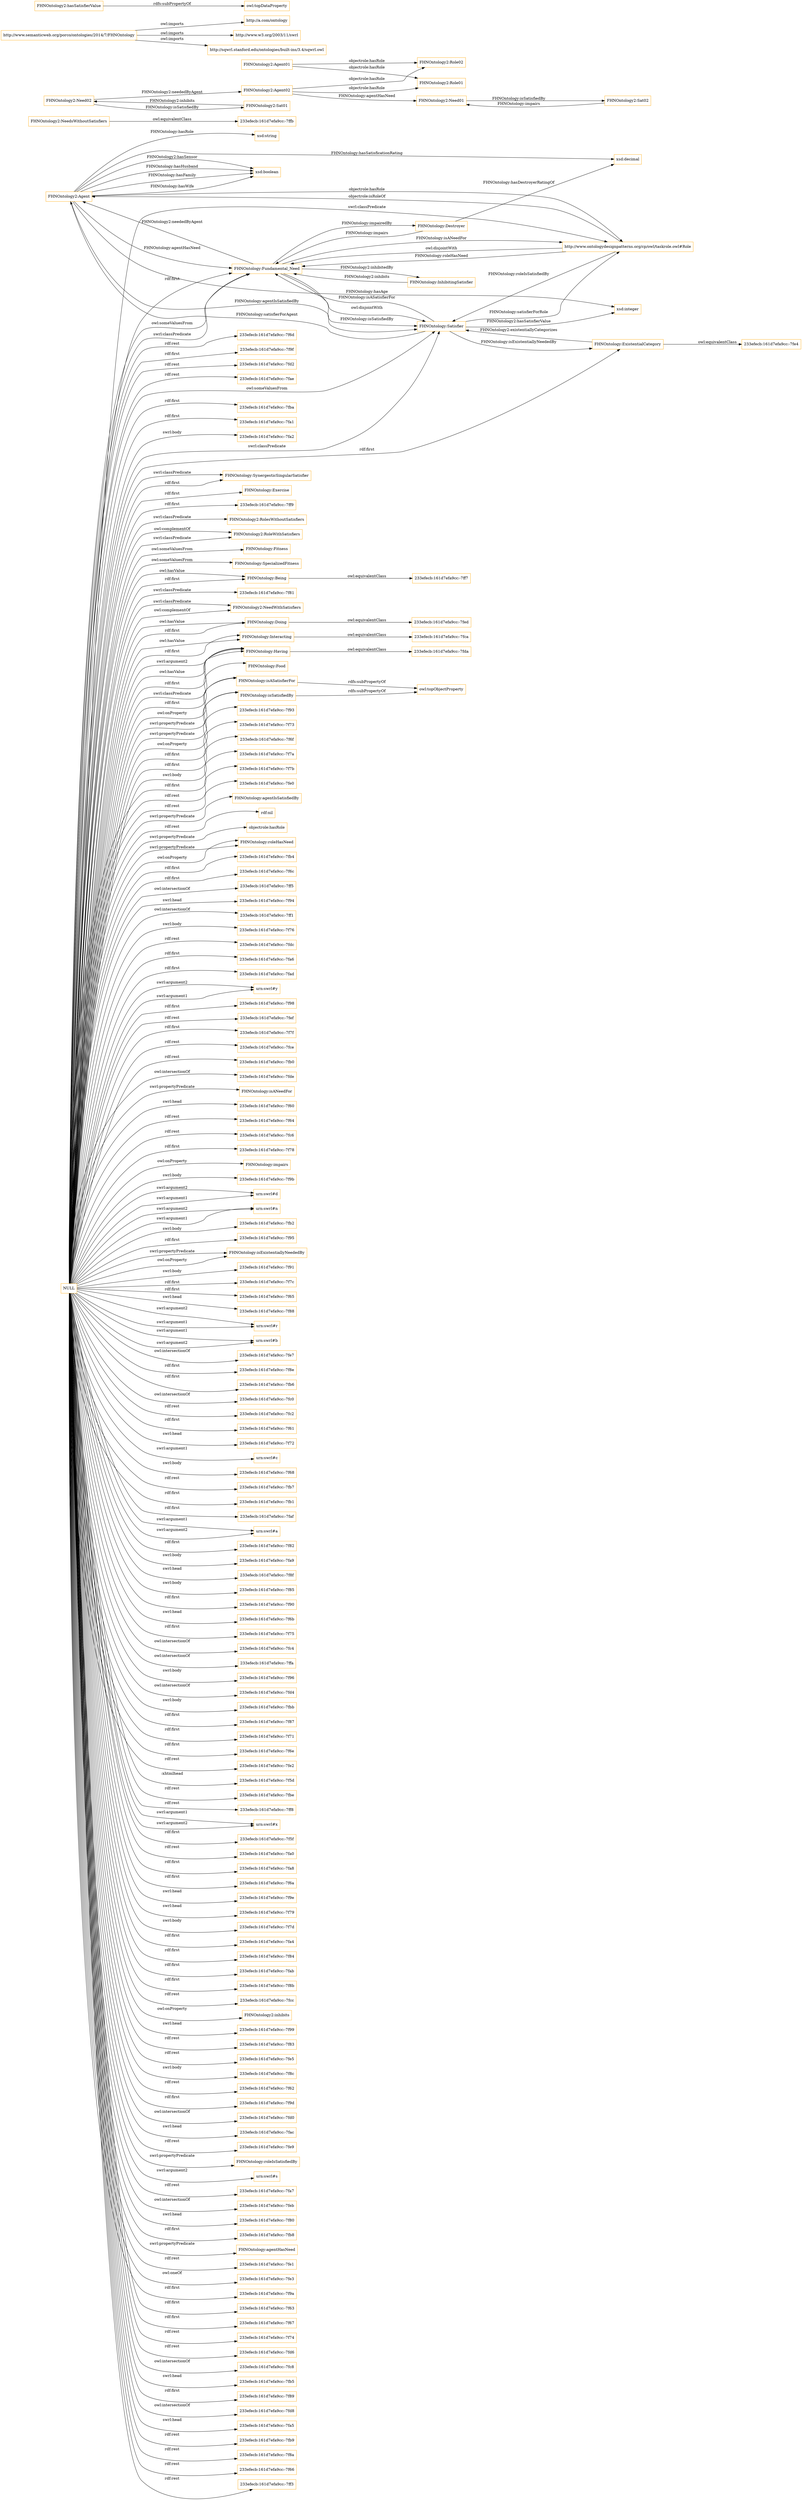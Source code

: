 digraph ar2dtool_diagram { 
rankdir=LR;
size="1501"
node [shape = rectangle, color="orange"]; "FHNOntology2:Agent" "FHNOntology:SynergesticSingularSatisfier" "233efecb:161d7efa9cc:-7fca" "FHNOntology2:NeedsWithoutSatisfiers" "FHNOntology:Exercise" "233efecb:161d7efa9cc:-7ff9" "233efecb:161d7efa9cc:-7fed" "FHNOntology:Destroyer" "FHNOntology2:RolesWithoutSatisfiers" "233efecb:161d7efa9cc:-7ff7" "FHNOntology2:RoleWithSatisfiers" "FHNOntology:Fitness" "FHNOntology:Fundamental_Need" "FHNOntology:SpecializedFitness" "FHNOntology:ExistentialCategory" "http://www.ontologydesignpatterns.org/cp/owl/taskrole.owl#Role" "FHNOntology:InhibitingSatisfier" "FHNOntology:Being" "233efecb:161d7efa9cc:-7fe4" "FHNOntology:Satisfier" "233efecb:161d7efa9cc:-7f81" "FHNOntology2:NeedWithSatisfiers" "FHNOntology:Doing" "FHNOntology:Interacting" "FHNOntology:Having" "233efecb:161d7efa9cc:-7ffb" "FHNOntology:Food" "233efecb:161d7efa9cc:-7fda" ; /*classes style*/
	"FHNOntology:Interacting" -> "233efecb:161d7efa9cc:-7fca" [ label = "owl:equivalentClass" ];
	"FHNOntology:isASatisfierFor" -> "owl:topObjectProperty" [ label = "rdfs:subPropertyOf" ];
	"FHNOntology2:Need01" -> "FHNOntology2:Sat02" [ label = "FHNOntology:isSatisfiedBy" ];
	"FHNOntology:Fundamental_Need" -> "FHNOntology:Satisfier" [ label = "owl:disjointWith" ];
	"FHNOntology:Being" -> "233efecb:161d7efa9cc:-7ff7" [ label = "owl:equivalentClass" ];
	"FHNOntology:Doing" -> "233efecb:161d7efa9cc:-7fed" [ label = "owl:equivalentClass" ];
	"http://www.ontologydesignpatterns.org/cp/owl/taskrole.owl#Role" -> "FHNOntology:Fundamental_Need" [ label = "owl:disjointWith" ];
	"http://www.semanticweb.org/porco/ontologies/2014/7/FHNOntology" -> "http://a.com/ontology" [ label = "owl:imports" ];
	"http://www.semanticweb.org/porco/ontologies/2014/7/FHNOntology" -> "http://www.w3.org/2003/11/swrl" [ label = "owl:imports" ];
	"http://www.semanticweb.org/porco/ontologies/2014/7/FHNOntology" -> "http://sqwrl.stanford.edu/ontologies/built-ins/3.4/sqwrl.owl" [ label = "owl:imports" ];
	"FHNOntology2:Agent02" -> "FHNOntology2:Need01" [ label = "FHNOntology:agentHasNeed" ];
	"FHNOntology2:Agent02" -> "FHNOntology2:Role02" [ label = "objectrole:hasRole" ];
	"FHNOntology2:Agent02" -> "FHNOntology2:Role01" [ label = "objectrole:hasRole" ];
	"FHNOntology2:Sat02" -> "FHNOntology2:Need01" [ label = "FHNOntology:impairs" ];
	"FHNOntology2:NeedsWithoutSatisfiers" -> "233efecb:161d7efa9cc:-7ffb" [ label = "owl:equivalentClass" ];
	"NULL" -> "233efecb:161d7efa9cc:-7f93" [ label = "rdf:first" ];
	"NULL" -> "233efecb:161d7efa9cc:-7f73" [ label = "rdf:first" ];
	"NULL" -> "233efecb:161d7efa9cc:-7f6f" [ label = "swrl:body" ];
	"NULL" -> "233efecb:161d7efa9cc:-7f7a" [ label = "rdf:first" ];
	"NULL" -> "233efecb:161d7efa9cc:-7f7b" [ label = "rdf:rest" ];
	"NULL" -> "233efecb:161d7efa9cc:-7fe0" [ label = "rdf:rest" ];
	"NULL" -> "FHNOntology:agentIsSatisfiedBy" [ label = "swrl:propertyPredicate" ];
	"NULL" -> "rdf:nil" [ label = "rdf:rest" ];
	"NULL" -> "objectrole:hasRole" [ label = "swrl:propertyPredicate" ];
	"NULL" -> "FHNOntology:roleHasNeed" [ label = "owl:onProperty" ];
	"NULL" -> "233efecb:161d7efa9cc:-7fb4" [ label = "rdf:first" ];
	"NULL" -> "233efecb:161d7efa9cc:-7f81" [ label = "swrl:classPredicate" ];
	"NULL" -> "233efecb:161d7efa9cc:-7f6c" [ label = "rdf:first" ];
	"NULL" -> "233efecb:161d7efa9cc:-7ff5" [ label = "owl:intersectionOf" ];
	"NULL" -> "FHNOntology:Interacting" [ label = "rdf:first" ];
	"NULL" -> "233efecb:161d7efa9cc:-7f94" [ label = "swrl:head" ];
	"NULL" -> "233efecb:161d7efa9cc:-7ff1" [ label = "owl:intersectionOf" ];
	"NULL" -> "233efecb:161d7efa9cc:-7f76" [ label = "swrl:body" ];
	"NULL" -> "233efecb:161d7efa9cc:-7fdc" [ label = "rdf:rest" ];
	"NULL" -> "233efecb:161d7efa9cc:-7fa6" [ label = "rdf:first" ];
	"NULL" -> "233efecb:161d7efa9cc:-7fad" [ label = "rdf:first" ];
	"NULL" -> "urn:swrl#y" [ label = "swrl:argument1" ];
	"NULL" -> "FHNOntology:Doing" [ label = "rdf:first" ];
	"NULL" -> "233efecb:161d7efa9cc:-7f98" [ label = "rdf:first" ];
	"NULL" -> "FHNOntology:Satisfier" [ label = "swrl:classPredicate" ];
	"NULL" -> "233efecb:161d7efa9cc:-7fef" [ label = "rdf:rest" ];
	"NULL" -> "233efecb:161d7efa9cc:-7f7f" [ label = "rdf:first" ];
	"NULL" -> "233efecb:161d7efa9cc:-7fce" [ label = "rdf:rest" ];
	"NULL" -> "233efecb:161d7efa9cc:-7fb0" [ label = "rdf:rest" ];
	"NULL" -> "233efecb:161d7efa9cc:-7fde" [ label = "owl:intersectionOf" ];
	"NULL" -> "FHNOntology:isANeedFor" [ label = "swrl:propertyPredicate" ];
	"NULL" -> "233efecb:161d7efa9cc:-7f60" [ label = "swrl:head" ];
	"NULL" -> "233efecb:161d7efa9cc:-7f64" [ label = "rdf:rest" ];
	"NULL" -> "233efecb:161d7efa9cc:-7fc6" [ label = "rdf:rest" ];
	"NULL" -> "233efecb:161d7efa9cc:-7f78" [ label = "rdf:first" ];
	"NULL" -> "FHNOntology:impairs" [ label = "owl:onProperty" ];
	"NULL" -> "233efecb:161d7efa9cc:-7f9b" [ label = "swrl:body" ];
	"NULL" -> "urn:swrl#d" [ label = "swrl:argument1" ];
	"NULL" -> "FHNOntology:Exercise" [ label = "rdf:first" ];
	"NULL" -> "FHNOntology:Fundamental_Need" [ label = "rdf:first" ];
	"NULL" -> "urn:swrl#n" [ label = "swrl:argument1" ];
	"NULL" -> "urn:swrl#d" [ label = "swrl:argument2" ];
	"NULL" -> "233efecb:161d7efa9cc:-7fb2" [ label = "swrl:body" ];
	"NULL" -> "233efecb:161d7efa9cc:-7f95" [ label = "rdf:first" ];
	"NULL" -> "FHNOntology:Being" [ label = "rdf:first" ];
	"NULL" -> "FHNOntology:isExistentiallyNeededBy" [ label = "owl:onProperty" ];
	"NULL" -> "233efecb:161d7efa9cc:-7f91" [ label = "swrl:body" ];
	"NULL" -> "233efecb:161d7efa9cc:-7f7c" [ label = "rdf:first" ];
	"NULL" -> "233efecb:161d7efa9cc:-7f65" [ label = "rdf:first" ];
	"NULL" -> "233efecb:161d7efa9cc:-7f88" [ label = "swrl:head" ];
	"NULL" -> "urn:swrl#r" [ label = "swrl:argument1" ];
	"NULL" -> "urn:swrl#b" [ label = "swrl:argument2" ];
	"NULL" -> "233efecb:161d7efa9cc:-7fe7" [ label = "owl:intersectionOf" ];
	"NULL" -> "233efecb:161d7efa9cc:-7f8e" [ label = "rdf:first" ];
	"NULL" -> "http://www.ontologydesignpatterns.org/cp/owl/taskrole.owl#Role" [ label = "swrl:classPredicate" ];
	"NULL" -> "FHNOntology:Having" [ label = "owl:hasValue" ];
	"NULL" -> "FHNOntology:isSatisfiedBy" [ label = "owl:onProperty" ];
	"NULL" -> "233efecb:161d7efa9cc:-7fb6" [ label = "rdf:first" ];
	"NULL" -> "FHNOntology:Being" [ label = "owl:hasValue" ];
	"NULL" -> "233efecb:161d7efa9cc:-7fc0" [ label = "owl:intersectionOf" ];
	"NULL" -> "FHNOntology:SynergesticSingularSatisfier" [ label = "rdf:first" ];
	"NULL" -> "233efecb:161d7efa9cc:-7fc2" [ label = "rdf:rest" ];
	"NULL" -> "233efecb:161d7efa9cc:-7f61" [ label = "rdf:first" ];
	"NULL" -> "233efecb:161d7efa9cc:-7f72" [ label = "swrl:head" ];
	"NULL" -> "urn:swrl#c" [ label = "swrl:argument1" ];
	"NULL" -> "233efecb:161d7efa9cc:-7f68" [ label = "swrl:body" ];
	"NULL" -> "233efecb:161d7efa9cc:-7fb7" [ label = "rdf:rest" ];
	"NULL" -> "233efecb:161d7efa9cc:-7fb1" [ label = "rdf:first" ];
	"NULL" -> "233efecb:161d7efa9cc:-7faf" [ label = "rdf:first" ];
	"NULL" -> "urn:swrl#a" [ label = "swrl:argument2" ];
	"NULL" -> "233efecb:161d7efa9cc:-7f82" [ label = "rdf:first" ];
	"NULL" -> "233efecb:161d7efa9cc:-7fa9" [ label = "swrl:body" ];
	"NULL" -> "233efecb:161d7efa9cc:-7f8f" [ label = "swrl:head" ];
	"NULL" -> "233efecb:161d7efa9cc:-7f85" [ label = "swrl:body" ];
	"NULL" -> "urn:swrl#n" [ label = "swrl:argument2" ];
	"NULL" -> "FHNOntology:Food" [ label = "rdf:first" ];
	"NULL" -> "233efecb:161d7efa9cc:-7f90" [ label = "rdf:first" ];
	"NULL" -> "233efecb:161d7efa9cc:-7f6b" [ label = "swrl:head" ];
	"NULL" -> "233efecb:161d7efa9cc:-7f75" [ label = "rdf:first" ];
	"NULL" -> "233efecb:161d7efa9cc:-7fc4" [ label = "owl:intersectionOf" ];
	"NULL" -> "urn:swrl#r" [ label = "swrl:argument2" ];
	"NULL" -> "FHNOntology:Having" [ label = "rdf:first" ];
	"NULL" -> "233efecb:161d7efa9cc:-7ffa" [ label = "owl:intersectionOf" ];
	"NULL" -> "233efecb:161d7efa9cc:-7f96" [ label = "swrl:body" ];
	"NULL" -> "233efecb:161d7efa9cc:-7fd4" [ label = "owl:intersectionOf" ];
	"NULL" -> "urn:swrl#y" [ label = "swrl:argument2" ];
	"NULL" -> "233efecb:161d7efa9cc:-7fbb" [ label = "swrl:body" ];
	"NULL" -> "FHNOntology:Fundamental_Need" [ label = "owl:someValuesFrom" ];
	"NULL" -> "FHNOntology2:NeedWithSatisfiers" [ label = "owl:complementOf" ];
	"NULL" -> "233efecb:161d7efa9cc:-7f87" [ label = "rdf:first" ];
	"NULL" -> "233efecb:161d7efa9cc:-7f71" [ label = "rdf:first" ];
	"NULL" -> "233efecb:161d7efa9cc:-7f6e" [ label = "rdf:first" ];
	"NULL" -> "233efecb:161d7efa9cc:-7fe2" [ label = "rdf:rest" ];
	"NULL" -> "FHNOntology:Doing" [ label = "owl:hasValue" ];
	"NULL" -> "FHNOntology:isASatisfierFor" [ label = "swrl:propertyPredicate" ];
	"NULL" -> "233efecb:161d7efa9cc:-7f5d" [ label = ":xhtmlhead" ];
	"NULL" -> "233efecb:161d7efa9cc:-7fbe" [ label = "rdf:rest" ];
	"NULL" -> "233efecb:161d7efa9cc:-7ff8" [ label = "rdf:rest" ];
	"NULL" -> "urn:swrl#x" [ label = "swrl:argument2" ];
	"NULL" -> "233efecb:161d7efa9cc:-7f5f" [ label = "rdf:first" ];
	"NULL" -> "FHNOntology:roleHasNeed" [ label = "swrl:propertyPredicate" ];
	"NULL" -> "233efecb:161d7efa9cc:-7fa0" [ label = "rdf:rest" ];
	"NULL" -> "233efecb:161d7efa9cc:-7fa8" [ label = "rdf:first" ];
	"NULL" -> "233efecb:161d7efa9cc:-7f6a" [ label = "rdf:first" ];
	"NULL" -> "FHNOntology:Fitness" [ label = "owl:someValuesFrom" ];
	"NULL" -> "233efecb:161d7efa9cc:-7f9e" [ label = "swrl:head" ];
	"NULL" -> "233efecb:161d7efa9cc:-7f79" [ label = "swrl:head" ];
	"NULL" -> "233efecb:161d7efa9cc:-7f7d" [ label = "swrl:body" ];
	"NULL" -> "233efecb:161d7efa9cc:-7fa4" [ label = "rdf:first" ];
	"NULL" -> "FHNOntology:SynergesticSingularSatisfier" [ label = "swrl:classPredicate" ];
	"NULL" -> "233efecb:161d7efa9cc:-7f84" [ label = "rdf:first" ];
	"NULL" -> "233efecb:161d7efa9cc:-7fab" [ label = "rdf:first" ];
	"NULL" -> "FHNOntology:isASatisfierFor" [ label = "owl:onProperty" ];
	"NULL" -> "233efecb:161d7efa9cc:-7f8b" [ label = "rdf:first" ];
	"NULL" -> "233efecb:161d7efa9cc:-7fcc" [ label = "rdf:rest" ];
	"NULL" -> "FHNOntology2:inhibits" [ label = "owl:onProperty" ];
	"NULL" -> "233efecb:161d7efa9cc:-7f99" [ label = "swrl:head" ];
	"NULL" -> "233efecb:161d7efa9cc:-7f83" [ label = "rdf:rest" ];
	"NULL" -> "233efecb:161d7efa9cc:-7fe5" [ label = "rdf:rest" ];
	"NULL" -> "233efecb:161d7efa9cc:-7f8c" [ label = "swrl:body" ];
	"NULL" -> "233efecb:161d7efa9cc:-7f62" [ label = "rdf:rest" ];
	"NULL" -> "FHNOntology2:RoleWithSatisfiers" [ label = "swrl:classPredicate" ];
	"NULL" -> "233efecb:161d7efa9cc:-7f9d" [ label = "rdf:first" ];
	"NULL" -> "233efecb:161d7efa9cc:-7fd0" [ label = "owl:intersectionOf" ];
	"NULL" -> "FHNOntology:Having" [ label = "swrl:classPredicate" ];
	"NULL" -> "233efecb:161d7efa9cc:-7fac" [ label = "swrl:head" ];
	"NULL" -> "urn:swrl#x" [ label = "swrl:argument1" ];
	"NULL" -> "233efecb:161d7efa9cc:-7fe9" [ label = "rdf:rest" ];
	"NULL" -> "FHNOntology:isExistentiallyNeededBy" [ label = "swrl:propertyPredicate" ];
	"NULL" -> "FHNOntology:Interacting" [ label = "owl:hasValue" ];
	"NULL" -> "FHNOntology:roleIsSatisfiedBy" [ label = "swrl:propertyPredicate" ];
	"NULL" -> "urn:swrl#s" [ label = "swrl:argument2" ];
	"NULL" -> "233efecb:161d7efa9cc:-7fa7" [ label = "rdf:rest" ];
	"NULL" -> "233efecb:161d7efa9cc:-7feb" [ label = "owl:intersectionOf" ];
	"NULL" -> "FHNOntology:Satisfier" [ label = "owl:someValuesFrom" ];
	"NULL" -> "233efecb:161d7efa9cc:-7f80" [ label = "swrl:head" ];
	"NULL" -> "233efecb:161d7efa9cc:-7fb8" [ label = "rdf:first" ];
	"NULL" -> "FHNOntology:ExistentialCategory" [ label = "rdf:first" ];
	"NULL" -> "FHNOntology:agentHasNeed" [ label = "swrl:propertyPredicate" ];
	"NULL" -> "233efecb:161d7efa9cc:-7fe1" [ label = "rdf:rest" ];
	"NULL" -> "233efecb:161d7efa9cc:-7fe3" [ label = "owl:oneOf" ];
	"NULL" -> "233efecb:161d7efa9cc:-7f9a" [ label = "rdf:first" ];
	"NULL" -> "233efecb:161d7efa9cc:-7f63" [ label = "rdf:first" ];
	"NULL" -> "FHNOntology:isSatisfiedBy" [ label = "swrl:propertyPredicate" ];
	"NULL" -> "233efecb:161d7efa9cc:-7f67" [ label = "rdf:first" ];
	"NULL" -> "233efecb:161d7efa9cc:-7f74" [ label = "rdf:rest" ];
	"NULL" -> "233efecb:161d7efa9cc:-7fd6" [ label = "rdf:rest" ];
	"NULL" -> "urn:swrl#a" [ label = "swrl:argument1" ];
	"NULL" -> "233efecb:161d7efa9cc:-7fc8" [ label = "owl:intersectionOf" ];
	"NULL" -> "233efecb:161d7efa9cc:-7fb5" [ label = "swrl:head" ];
	"NULL" -> "233efecb:161d7efa9cc:-7f89" [ label = "rdf:first" ];
	"NULL" -> "233efecb:161d7efa9cc:-7fd8" [ label = "owl:intersectionOf" ];
	"NULL" -> "FHNOntology:SpecializedFitness" [ label = "owl:someValuesFrom" ];
	"NULL" -> "FHNOntology:Having" [ label = "swrl:argument2" ];
	"NULL" -> "FHNOntology2:RoleWithSatisfiers" [ label = "owl:complementOf" ];
	"NULL" -> "233efecb:161d7efa9cc:-7fa5" [ label = "swrl:head" ];
	"NULL" -> "FHNOntology:Fundamental_Need" [ label = "swrl:classPredicate" ];
	"NULL" -> "233efecb:161d7efa9cc:-7fb9" [ label = "rdf:rest" ];
	"NULL" -> "233efecb:161d7efa9cc:-7f8a" [ label = "rdf:rest" ];
	"NULL" -> "233efecb:161d7efa9cc:-7f66" [ label = "rdf:rest" ];
	"NULL" -> "urn:swrl#b" [ label = "swrl:argument1" ];
	"NULL" -> "233efecb:161d7efa9cc:-7ff3" [ label = "rdf:rest" ];
	"NULL" -> "233efecb:161d7efa9cc:-7f6d" [ label = "rdf:rest" ];
	"NULL" -> "233efecb:161d7efa9cc:-7f9f" [ label = "rdf:first" ];
	"NULL" -> "233efecb:161d7efa9cc:-7fd2" [ label = "rdf:rest" ];
	"NULL" -> "233efecb:161d7efa9cc:-7fae" [ label = "rdf:rest" ];
	"NULL" -> "233efecb:161d7efa9cc:-7fba" [ label = "rdf:first" ];
	"NULL" -> "FHNOntology2:NeedWithSatisfiers" [ label = "swrl:classPredicate" ];
	"NULL" -> "233efecb:161d7efa9cc:-7fa1" [ label = "rdf:first" ];
	"NULL" -> "FHNOntology2:RolesWithoutSatisfiers" [ label = "swrl:classPredicate" ];
	"NULL" -> "233efecb:161d7efa9cc:-7fa2" [ label = "swrl:body" ];
	"NULL" -> "233efecb:161d7efa9cc:-7ff9" [ label = "rdf:first" ];
	"FHNOntology2:Agent01" -> "FHNOntology2:Role02" [ label = "objectrole:hasRole" ];
	"FHNOntology2:Agent01" -> "FHNOntology2:Role01" [ label = "objectrole:hasRole" ];
	"FHNOntology:ExistentialCategory" -> "233efecb:161d7efa9cc:-7fe4" [ label = "owl:equivalentClass" ];
	"FHNOntology2:Sat01" -> "FHNOntology2:Need02" [ label = "FHNOntology2:inhibits" ];
	"FHNOntology2:hasSatisfierValue" -> "owl:topDataProperty" [ label = "rdfs:subPropertyOf" ];
	"FHNOntology:Having" -> "233efecb:161d7efa9cc:-7fda" [ label = "owl:equivalentClass" ];
	"FHNOntology:isSatisfiedBy" -> "owl:topObjectProperty" [ label = "rdfs:subPropertyOf" ];
	"FHNOntology2:Need02" -> "FHNOntology2:Sat01" [ label = "FHNOntology:isSatisfiedBy" ];
	"FHNOntology2:Need02" -> "FHNOntology2:Agent02" [ label = "FHNOntology2:neededByAgent" ];
	"FHNOntology:Fundamental_Need" -> "FHNOntology:Satisfier" [ label = "FHNOntology:isSatisfiedBy" ];
	"FHNOntology2:Agent" -> "xsd:boolean" [ label = "FHNOntology:hasFamily" ];
	"FHNOntology2:Agent" -> "xsd:integer" [ label = "FHNOntology:hasAge" ];
	"FHNOntology:Satisfier" -> "FHNOntology:ExistentialCategory" [ label = "FHNOntology:isExistentiallyNeededBy" ];
	"FHNOntology2:Agent" -> "FHNOntology:Fundamental_Need" [ label = "FHNOntology:agentHasNeed" ];
	"FHNOntology:Fundamental_Need" -> "FHNOntology2:Agent" [ label = "FHNOntology2:neededByAgent" ];
	"FHNOntology:Satisfier" -> "FHNOntology2:Agent" [ label = "FHNOntology:satisfierForAgent" ];
	"FHNOntology2:Agent" -> "FHNOntology:Satisfier" [ label = "FHNOntology:agentIsSatisfiedBy" ];
	"FHNOntology:Satisfier" -> "xsd:integer" [ label = "FHNOntology2:hasSatisfierValue" ];
	"FHNOntology2:Agent" -> "http://www.ontologydesignpatterns.org/cp/owl/taskrole.owl#Role" [ label = "objectrole:hasRole" ];
	"FHNOntology:Destroyer" -> "xsd:decimal" [ label = "FHNOntology:hasDestroyerRatingOf" ];
	"FHNOntology:InhibitingSatisfier" -> "FHNOntology:Fundamental_Need" [ label = "FHNOntology2:inhibits" ];
	"FHNOntology2:Agent" -> "xsd:decimal" [ label = "FHNOntology:hasSatisficationRating" ];
	"FHNOntology2:Agent" -> "xsd:boolean" [ label = "FHNOntology:hasWife" ];
	"FHNOntology2:Agent" -> "xsd:boolean" [ label = "FHNOntology2:hasSensor" ];
	"FHNOntology:Fundamental_Need" -> "FHNOntology:Destroyer" [ label = "FHNOntology:impairedBy" ];
	"http://www.ontologydesignpatterns.org/cp/owl/taskrole.owl#Role" -> "FHNOntology:Satisfier" [ label = "FHNOntology:roleIsSatisfiedBy" ];
	"FHNOntology:Satisfier" -> "FHNOntology:Fundamental_Need" [ label = "FHNOntology:isASatisfierFor" ];
	"http://www.ontologydesignpatterns.org/cp/owl/taskrole.owl#Role" -> "FHNOntology:Fundamental_Need" [ label = "FHNOntology:roleHasNeed" ];
	"FHNOntology:Satisfier" -> "http://www.ontologydesignpatterns.org/cp/owl/taskrole.owl#Role" [ label = "FHNOntology:satisfierForRole" ];
	"FHNOntology:Fundamental_Need" -> "http://www.ontologydesignpatterns.org/cp/owl/taskrole.owl#Role" [ label = "FHNOntology:isANeedFor" ];
	"FHNOntology:ExistentialCategory" -> "FHNOntology:Satisfier" [ label = "FHNOntology2:existentiallyCategorizes" ];
	"FHNOntology2:Agent" -> "xsd:boolean" [ label = "FHNOntology:hasHusband" ];
	"FHNOntology2:Agent" -> "xsd:string" [ label = "FHNOntology:hasRole" ];
	"FHNOntology:Fundamental_Need" -> "FHNOntology:InhibitingSatisfier" [ label = "FHNOntology2:inhibitedBy" ];
	"FHNOntology:Destroyer" -> "FHNOntology:Fundamental_Need" [ label = "FHNOntology:impairs" ];
	"http://www.ontologydesignpatterns.org/cp/owl/taskrole.owl#Role" -> "FHNOntology2:Agent" [ label = "objectrole:isRoleOf" ];

}
